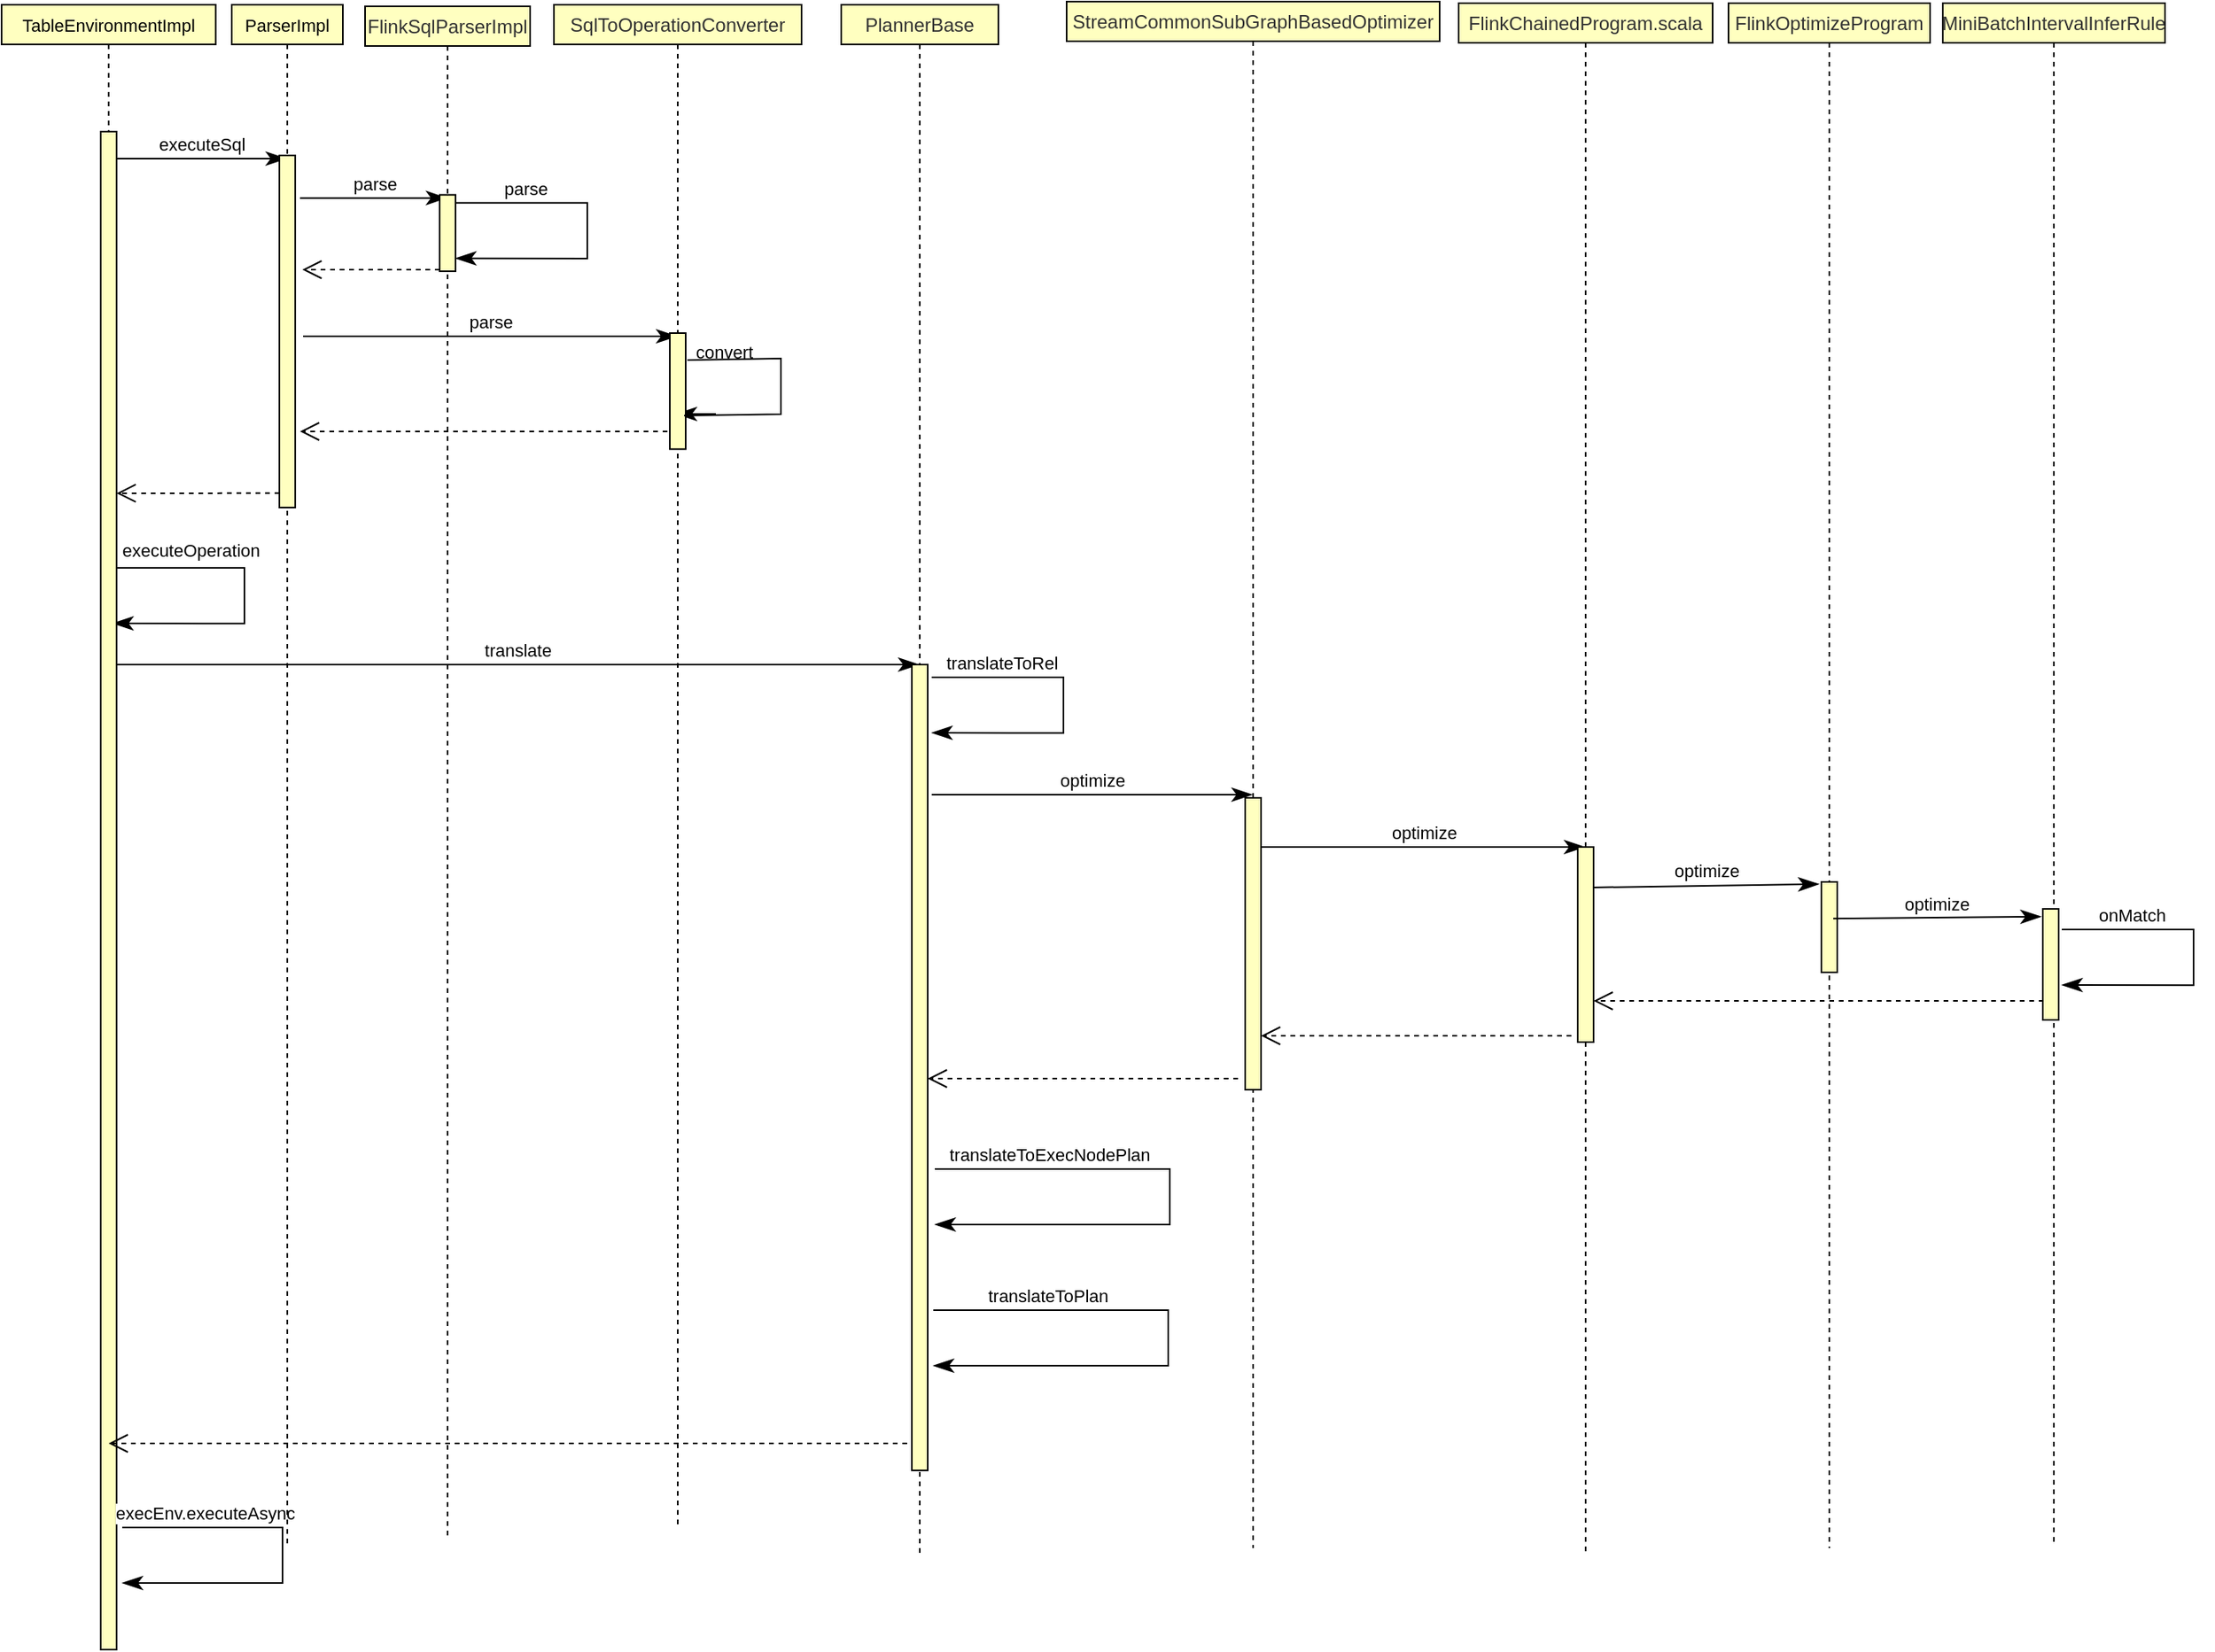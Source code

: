 <mxfile version="15.8.6" type="github">
  <diagram id="hQnVQ_uG6fv_r-b64lrz" name="第 1 页">
    <mxGraphModel dx="2066" dy="1994" grid="0" gridSize="10" guides="1" tooltips="1" connect="1" arrows="1" fold="1" page="0" pageScale="1" pageWidth="827" pageHeight="1169" math="0" shadow="0">
      <root>
        <mxCell id="0" />
        <mxCell id="1" parent="0" />
        <mxCell id="LxIuB8-cTld5doaONpnr-7" value="&lt;font style=&quot;font-size: 11px&quot;&gt;TableEnvironmentImpl&lt;/font&gt;" style="shape=umlLifeline;perimeter=lifelinePerimeter;whiteSpace=wrap;html=1;container=1;collapsible=0;recursiveResize=0;outlineConnect=0;rounded=0;strokeColor=#000000;gradientColor=none;size=25;fillColor=#FFFFC0;" vertex="1" parent="1">
          <mxGeometry x="-264" y="-800" width="134.89" height="1037" as="geometry" />
        </mxCell>
        <mxCell id="LxIuB8-cTld5doaONpnr-14" value="executeSql" style="html=1;verticalAlign=bottom;endArrow=classicThin;rounded=1;shadow=0;sketch=0;fontSize=11;startSize=8;endSize=10;sourcePerimeterSpacing=14;targetPerimeterSpacing=19;strokeColor=#000000;strokeWidth=1;jumpStyle=none;jumpSize=17;endFill=1;" edge="1" parent="LxIuB8-cTld5doaONpnr-7" target="LxIuB8-cTld5doaONpnr-13">
          <mxGeometry width="80" relative="1" as="geometry">
            <mxPoint x="71" y="97" as="sourcePoint" />
            <mxPoint x="151" y="97" as="targetPoint" />
          </mxGeometry>
        </mxCell>
        <mxCell id="LxIuB8-cTld5doaONpnr-38" value="&lt;font color=&quot;rgba(0, 0, 0, 0)&quot; face=&quot;monospace&quot;&gt;&lt;span style=&quot;font-size: 0px&quot;&gt;executeOperatio&lt;/span&gt;&lt;/font&gt;" style="html=1;verticalAlign=bottom;endArrow=classicThin;rounded=0;shadow=0;sketch=0;fontSize=11;startSize=8;endSize=10;sourcePerimeterSpacing=14;targetPerimeterSpacing=19;strokeColor=#000000;strokeWidth=1;jumpStyle=none;jumpSize=17;endFill=1;" edge="1" parent="LxIuB8-cTld5doaONpnr-7">
          <mxGeometry x="-0.565" width="80" relative="1" as="geometry">
            <mxPoint x="70" y="355.0" as="sourcePoint" />
            <mxPoint x="70" y="390.0" as="targetPoint" />
            <Array as="points">
              <mxPoint x="153" y="355" />
              <mxPoint x="153" y="390.17" />
            </Array>
            <mxPoint as="offset" />
          </mxGeometry>
        </mxCell>
        <mxCell id="LxIuB8-cTld5doaONpnr-39" value="executeOperation" style="edgeLabel;html=1;align=center;verticalAlign=middle;resizable=0;points=[];fontFamily=Helvetica;" vertex="1" connectable="0" parent="LxIuB8-cTld5doaONpnr-38">
          <mxGeometry x="-0.573" y="4" relative="1" as="geometry">
            <mxPoint x="6" y="-7" as="offset" />
          </mxGeometry>
        </mxCell>
        <mxCell id="LxIuB8-cTld5doaONpnr-45" value="" style="html=1;points=[];perimeter=orthogonalPerimeter;rounded=0;strokeColor=#000000;fillColor=#FFFFC0;" vertex="1" parent="LxIuB8-cTld5doaONpnr-7">
          <mxGeometry x="62.44" y="80" width="10" height="957" as="geometry" />
        </mxCell>
        <mxCell id="LxIuB8-cTld5doaONpnr-46" value="translate" style="html=1;verticalAlign=bottom;endArrow=classicThin;rounded=1;shadow=0;sketch=0;fontSize=11;startSize=8;endSize=10;sourcePerimeterSpacing=14;targetPerimeterSpacing=19;strokeColor=#000000;strokeWidth=1;jumpStyle=none;jumpSize=17;endFill=1;" edge="1" parent="LxIuB8-cTld5doaONpnr-7">
          <mxGeometry width="80" relative="1" as="geometry">
            <mxPoint x="72.44" y="416" as="sourcePoint" />
            <mxPoint x="578" y="416" as="targetPoint" />
          </mxGeometry>
        </mxCell>
        <mxCell id="LxIuB8-cTld5doaONpnr-74" value="" style="html=1;verticalAlign=bottom;endArrow=open;rounded=0;shadow=0;sketch=0;fontSize=11;startSize=8;endSize=10;sourcePerimeterSpacing=19;targetPerimeterSpacing=14;strokeColor=#000000;strokeWidth=1;jumpStyle=none;jumpSize=17;endFill=0;dashed=1;exitX=0;exitY=0.959;exitDx=0;exitDy=0;exitPerimeter=0;" edge="1" parent="LxIuB8-cTld5doaONpnr-7" source="LxIuB8-cTld5doaONpnr-15">
          <mxGeometry width="80" relative="1" as="geometry">
            <mxPoint x="309.94" y="308" as="sourcePoint" />
            <mxPoint x="72.44" y="308" as="targetPoint" />
          </mxGeometry>
        </mxCell>
        <mxCell id="LxIuB8-cTld5doaONpnr-78" value="&lt;span style=&quot;font-size: 11px&quot;&gt;execEnv.executeAsync&lt;/span&gt;" style="html=1;verticalAlign=bottom;endArrow=classicThin;rounded=0;shadow=0;sketch=0;fontSize=11;startSize=8;endSize=10;sourcePerimeterSpacing=14;targetPerimeterSpacing=19;strokeColor=#000000;strokeWidth=1;jumpStyle=none;jumpSize=17;endFill=1;" edge="1" parent="LxIuB8-cTld5doaONpnr-7">
          <mxGeometry x="-0.565" width="80" relative="1" as="geometry">
            <mxPoint x="76" y="960" as="sourcePoint" />
            <mxPoint x="76" y="995" as="targetPoint" />
            <Array as="points">
              <mxPoint x="177" y="960" />
              <mxPoint x="177" y="995" />
            </Array>
            <mxPoint as="offset" />
          </mxGeometry>
        </mxCell>
        <mxCell id="LxIuB8-cTld5doaONpnr-13" value="&lt;font style=&quot;font-size: 11px&quot;&gt;ParserImpl&lt;/font&gt;" style="shape=umlLifeline;perimeter=lifelinePerimeter;whiteSpace=wrap;html=1;container=1;collapsible=0;recursiveResize=0;outlineConnect=0;rounded=0;strokeColor=#000000;gradientColor=none;size=25;fillColor=#FFFFC0;" vertex="1" parent="1">
          <mxGeometry x="-119" y="-800" width="70" height="970" as="geometry" />
        </mxCell>
        <mxCell id="LxIuB8-cTld5doaONpnr-15" value="" style="html=1;points=[];perimeter=orthogonalPerimeter;rounded=0;strokeColor=#000000;fillColor=#FFFFC0;" vertex="1" parent="LxIuB8-cTld5doaONpnr-13">
          <mxGeometry x="30" y="95" width="10" height="222" as="geometry" />
        </mxCell>
        <mxCell id="LxIuB8-cTld5doaONpnr-30" value="parse" style="html=1;verticalAlign=bottom;endArrow=classicThin;rounded=1;shadow=0;sketch=0;fontSize=11;startSize=8;endSize=10;sourcePerimeterSpacing=14;targetPerimeterSpacing=19;strokeColor=#000000;strokeWidth=1;jumpStyle=none;jumpSize=17;endFill=1;" edge="1" parent="LxIuB8-cTld5doaONpnr-13" target="LxIuB8-cTld5doaONpnr-25">
          <mxGeometry width="80" relative="1" as="geometry">
            <mxPoint x="45" y="209" as="sourcePoint" />
            <mxPoint x="153.5" y="209" as="targetPoint" />
          </mxGeometry>
        </mxCell>
        <mxCell id="LxIuB8-cTld5doaONpnr-32" value="" style="html=1;verticalAlign=bottom;endArrow=open;rounded=0;shadow=0;sketch=0;fontSize=11;startSize=8;endSize=10;sourcePerimeterSpacing=19;targetPerimeterSpacing=14;strokeColor=#000000;strokeWidth=1;jumpStyle=none;jumpSize=17;endFill=0;dashed=1;" edge="1" parent="LxIuB8-cTld5doaONpnr-13" source="LxIuB8-cTld5doaONpnr-25">
          <mxGeometry width="80" relative="1" as="geometry">
            <mxPoint x="129.5" y="269.0" as="sourcePoint" />
            <mxPoint x="43" y="269.0" as="targetPoint" />
          </mxGeometry>
        </mxCell>
        <mxCell id="LxIuB8-cTld5doaONpnr-17" value="&lt;span style=&quot;color: rgb(50 , 50 , 50) ; background-color: rgba(255 , 255 , 255 , 0.01)&quot;&gt;FlinkSqlParserImpl&lt;/span&gt;" style="shape=umlLifeline;perimeter=lifelinePerimeter;whiteSpace=wrap;html=1;container=1;collapsible=0;recursiveResize=0;outlineConnect=0;rounded=0;strokeColor=#000000;gradientColor=none;size=25;fillColor=#FFFFC0;" vertex="1" parent="1">
          <mxGeometry x="-35" y="-799" width="104" height="967" as="geometry" />
        </mxCell>
        <mxCell id="LxIuB8-cTld5doaONpnr-19" value="parse" style="html=1;verticalAlign=bottom;endArrow=classicThin;rounded=1;shadow=0;sketch=0;fontSize=11;startSize=8;endSize=10;sourcePerimeterSpacing=14;targetPerimeterSpacing=19;strokeColor=#000000;strokeWidth=1;jumpStyle=none;jumpSize=17;endFill=1;" edge="1" parent="LxIuB8-cTld5doaONpnr-17" target="LxIuB8-cTld5doaONpnr-17">
          <mxGeometry width="80" relative="1" as="geometry">
            <mxPoint x="-41" y="120.83" as="sourcePoint" />
            <mxPoint x="51" y="120.83" as="targetPoint" />
          </mxGeometry>
        </mxCell>
        <mxCell id="LxIuB8-cTld5doaONpnr-22" value="" style="html=1;points=[];perimeter=orthogonalPerimeter;rounded=0;strokeColor=#000000;fillColor=#FFFFC0;" vertex="1" parent="LxIuB8-cTld5doaONpnr-17">
          <mxGeometry x="47" y="118.83" width="10" height="48.17" as="geometry" />
        </mxCell>
        <mxCell id="LxIuB8-cTld5doaONpnr-24" value="parse" style="html=1;verticalAlign=bottom;endArrow=classicThin;rounded=0;shadow=0;sketch=0;fontSize=11;startSize=8;endSize=10;sourcePerimeterSpacing=14;targetPerimeterSpacing=19;strokeColor=#000000;strokeWidth=1;jumpStyle=none;jumpSize=17;endFill=1;" edge="1" parent="LxIuB8-cTld5doaONpnr-17">
          <mxGeometry x="-0.565" width="80" relative="1" as="geometry">
            <mxPoint x="57" y="123.83" as="sourcePoint" />
            <mxPoint x="57" y="158.83" as="targetPoint" />
            <Array as="points">
              <mxPoint x="140" y="123.83" />
              <mxPoint x="140" y="159" />
            </Array>
            <mxPoint as="offset" />
          </mxGeometry>
        </mxCell>
        <mxCell id="LxIuB8-cTld5doaONpnr-29" value="" style="html=1;verticalAlign=bottom;endArrow=open;rounded=0;shadow=0;sketch=0;fontSize=11;startSize=8;endSize=10;sourcePerimeterSpacing=19;targetPerimeterSpacing=14;strokeColor=#000000;strokeWidth=1;jumpStyle=none;jumpSize=17;endFill=0;dashed=1;" edge="1" parent="LxIuB8-cTld5doaONpnr-17">
          <mxGeometry width="80" relative="1" as="geometry">
            <mxPoint x="47" y="166.0" as="sourcePoint" />
            <mxPoint x="-39.5" y="166.0" as="targetPoint" />
          </mxGeometry>
        </mxCell>
        <mxCell id="LxIuB8-cTld5doaONpnr-25" value="&lt;font color=&quot;#323232&quot;&gt;SqlToOperationConverter&lt;/font&gt;" style="shape=umlLifeline;perimeter=lifelinePerimeter;whiteSpace=wrap;html=1;container=1;collapsible=0;recursiveResize=0;outlineConnect=0;rounded=0;strokeColor=#000000;gradientColor=none;size=25;fillColor=#FFFFC0;" vertex="1" parent="1">
          <mxGeometry x="84" y="-800" width="156" height="958" as="geometry" />
        </mxCell>
        <mxCell id="LxIuB8-cTld5doaONpnr-31" value="convert" style="html=1;verticalAlign=bottom;endArrow=classicThin;rounded=0;shadow=0;sketch=0;fontSize=11;startSize=8;endSize=10;targetPerimeterSpacing=19;strokeColor=#000000;strokeWidth=1;jumpStyle=none;jumpSize=17;endFill=1;startArrow=none;" edge="1" parent="LxIuB8-cTld5doaONpnr-25">
          <mxGeometry x="-1" y="-30" width="80" relative="1" as="geometry">
            <mxPoint x="102" y="258" as="sourcePoint" />
            <mxPoint x="77" y="258" as="targetPoint" />
            <Array as="points" />
            <mxPoint x="5" as="offset" />
          </mxGeometry>
        </mxCell>
        <mxCell id="LxIuB8-cTld5doaONpnr-77" value="" style="html=1;verticalAlign=bottom;endArrow=open;rounded=0;shadow=0;sketch=0;fontSize=11;startSize=8;endSize=10;sourcePerimeterSpacing=19;targetPerimeterSpacing=14;strokeColor=#000000;strokeWidth=1;jumpStyle=none;jumpSize=17;endFill=0;dashed=1;" edge="1" parent="LxIuB8-cTld5doaONpnr-25" target="LxIuB8-cTld5doaONpnr-7">
          <mxGeometry width="80" relative="1" as="geometry">
            <mxPoint x="222.5" y="907" as="sourcePoint" />
            <mxPoint x="-15" y="907" as="targetPoint" />
          </mxGeometry>
        </mxCell>
        <mxCell id="LxIuB8-cTld5doaONpnr-27" value="" style="html=1;points=[];perimeter=orthogonalPerimeter;rounded=0;strokeColor=#000000;fillColor=#FFFFC0;" vertex="1" parent="1">
          <mxGeometry x="157" y="-593" width="10" height="73.17" as="geometry" />
        </mxCell>
        <mxCell id="LxIuB8-cTld5doaONpnr-33" value="" style="html=1;verticalAlign=bottom;endArrow=none;rounded=0;shadow=0;sketch=0;fontSize=11;startSize=8;endSize=10;sourcePerimeterSpacing=14;strokeColor=#000000;strokeWidth=1;jumpStyle=none;jumpSize=17;endFill=1;exitX=1.1;exitY=0.232;exitDx=0;exitDy=0;exitPerimeter=0;entryX=0.9;entryY=0.711;entryDx=0;entryDy=0;entryPerimeter=0;" edge="1" parent="1" source="LxIuB8-cTld5doaONpnr-27" target="LxIuB8-cTld5doaONpnr-27">
          <mxGeometry x="-0.565" width="80" relative="1" as="geometry">
            <mxPoint x="176" y="-577" as="sourcePoint" />
            <mxPoint x="144" y="-542" as="targetPoint" />
            <Array as="points">
              <mxPoint x="227" y="-577" />
              <mxPoint x="227" y="-541.83" />
            </Array>
            <mxPoint as="offset" />
          </mxGeometry>
        </mxCell>
        <mxCell id="LxIuB8-cTld5doaONpnr-40" value="&lt;font color=&quot;#323232&quot;&gt;PlannerBase&lt;/font&gt;" style="shape=umlLifeline;perimeter=lifelinePerimeter;whiteSpace=wrap;html=1;container=1;collapsible=0;recursiveResize=0;outlineConnect=0;rounded=0;strokeColor=#000000;gradientColor=none;size=25;fillColor=#FFFFC0;" vertex="1" parent="1">
          <mxGeometry x="265" y="-800" width="99" height="977" as="geometry" />
        </mxCell>
        <mxCell id="LxIuB8-cTld5doaONpnr-43" value="" style="html=1;points=[];perimeter=orthogonalPerimeter;rounded=0;strokeColor=#000000;fillColor=#FFFFC0;" vertex="1" parent="LxIuB8-cTld5doaONpnr-40">
          <mxGeometry x="44.5" y="416" width="10" height="508" as="geometry" />
        </mxCell>
        <mxCell id="LxIuB8-cTld5doaONpnr-52" value="optimize" style="html=1;verticalAlign=bottom;endArrow=classicThin;rounded=1;shadow=0;sketch=0;fontSize=11;startSize=8;endSize=10;sourcePerimeterSpacing=14;targetPerimeterSpacing=19;strokeColor=#000000;strokeWidth=1;jumpStyle=none;jumpSize=17;endFill=1;" edge="1" parent="LxIuB8-cTld5doaONpnr-40" target="LxIuB8-cTld5doaONpnr-49">
          <mxGeometry width="80" relative="1" as="geometry">
            <mxPoint x="57" y="498" as="sourcePoint" />
            <mxPoint x="165.5" y="498" as="targetPoint" />
          </mxGeometry>
        </mxCell>
        <mxCell id="LxIuB8-cTld5doaONpnr-71" value="" style="html=1;verticalAlign=bottom;endArrow=open;rounded=0;shadow=0;sketch=0;fontSize=11;startSize=8;endSize=10;sourcePerimeterSpacing=19;targetPerimeterSpacing=14;strokeColor=#000000;strokeWidth=1;jumpStyle=none;jumpSize=17;endFill=0;dashed=1;" edge="1" parent="LxIuB8-cTld5doaONpnr-40">
          <mxGeometry width="80" relative="1" as="geometry">
            <mxPoint x="250" y="677" as="sourcePoint" />
            <mxPoint x="54.5" y="677" as="targetPoint" />
          </mxGeometry>
        </mxCell>
        <mxCell id="LxIuB8-cTld5doaONpnr-75" value="translateToExecNodePlan" style="html=1;verticalAlign=bottom;endArrow=classicThin;rounded=0;shadow=0;sketch=0;fontSize=11;startSize=8;endSize=10;sourcePerimeterSpacing=14;targetPerimeterSpacing=19;strokeColor=#000000;strokeWidth=1;jumpStyle=none;jumpSize=17;endFill=1;" edge="1" parent="LxIuB8-cTld5doaONpnr-40">
          <mxGeometry x="-0.565" width="80" relative="1" as="geometry">
            <mxPoint x="59" y="734" as="sourcePoint" />
            <mxPoint x="59" y="769" as="targetPoint" />
            <Array as="points">
              <mxPoint x="207" y="734" />
              <mxPoint x="207" y="769" />
            </Array>
            <mxPoint as="offset" />
          </mxGeometry>
        </mxCell>
        <mxCell id="LxIuB8-cTld5doaONpnr-44" value="translateToRel" style="html=1;verticalAlign=bottom;endArrow=classicThin;rounded=0;shadow=0;sketch=0;fontSize=11;startSize=8;endSize=10;sourcePerimeterSpacing=14;targetPerimeterSpacing=19;strokeColor=#000000;strokeWidth=1;jumpStyle=none;jumpSize=17;endFill=1;" edge="1" parent="1">
          <mxGeometry x="-0.565" width="80" relative="1" as="geometry">
            <mxPoint x="322" y="-376.0" as="sourcePoint" />
            <mxPoint x="322" y="-341.0" as="targetPoint" />
            <Array as="points">
              <mxPoint x="405" y="-376.0" />
              <mxPoint x="405" y="-340.83" />
            </Array>
            <mxPoint as="offset" />
          </mxGeometry>
        </mxCell>
        <mxCell id="LxIuB8-cTld5doaONpnr-49" value="&lt;font color=&quot;#323232&quot;&gt;StreamCommonSubGraphBasedOptimizer&lt;/font&gt;" style="shape=umlLifeline;perimeter=lifelinePerimeter;whiteSpace=wrap;html=1;container=1;collapsible=0;recursiveResize=0;outlineConnect=0;rounded=0;strokeColor=#000000;gradientColor=none;size=25;fillColor=#FFFFC0;" vertex="1" parent="1">
          <mxGeometry x="407" y="-802" width="235" height="975" as="geometry" />
        </mxCell>
        <mxCell id="LxIuB8-cTld5doaONpnr-53" value="" style="html=1;points=[];perimeter=orthogonalPerimeter;rounded=0;strokeColor=#000000;fillColor=#FFFFC0;" vertex="1" parent="LxIuB8-cTld5doaONpnr-49">
          <mxGeometry x="112.5" y="502" width="10" height="184" as="geometry" />
        </mxCell>
        <mxCell id="LxIuB8-cTld5doaONpnr-58" value="optimize" style="html=1;verticalAlign=bottom;endArrow=classicThin;rounded=1;shadow=0;sketch=0;fontSize=11;startSize=8;endSize=10;sourcePerimeterSpacing=14;targetPerimeterSpacing=19;strokeColor=#000000;strokeWidth=1;jumpStyle=none;jumpSize=17;endFill=1;" edge="1" parent="LxIuB8-cTld5doaONpnr-49" target="LxIuB8-cTld5doaONpnr-56">
          <mxGeometry width="80" relative="1" as="geometry">
            <mxPoint x="122.5" y="533" as="sourcePoint" />
            <mxPoint x="231" y="533" as="targetPoint" />
          </mxGeometry>
        </mxCell>
        <mxCell id="LxIuB8-cTld5doaONpnr-69" value="" style="html=1;verticalAlign=bottom;endArrow=open;rounded=0;shadow=0;sketch=0;fontSize=11;startSize=8;endSize=10;sourcePerimeterSpacing=19;targetPerimeterSpacing=14;strokeColor=#000000;strokeWidth=1;jumpStyle=none;jumpSize=17;endFill=0;dashed=1;" edge="1" parent="LxIuB8-cTld5doaONpnr-49">
          <mxGeometry width="80" relative="1" as="geometry">
            <mxPoint x="318" y="652" as="sourcePoint" />
            <mxPoint x="122.5" y="652" as="targetPoint" />
          </mxGeometry>
        </mxCell>
        <mxCell id="LxIuB8-cTld5doaONpnr-56" value="&lt;font color=&quot;#323232&quot;&gt;FlinkChainedProgram.scala&lt;/font&gt;" style="shape=umlLifeline;perimeter=lifelinePerimeter;whiteSpace=wrap;html=1;container=1;collapsible=0;recursiveResize=0;outlineConnect=0;rounded=0;strokeColor=#000000;gradientColor=none;size=25;fillColor=#FFFFC0;" vertex="1" parent="1">
          <mxGeometry x="654" y="-801" width="160" height="976" as="geometry" />
        </mxCell>
        <mxCell id="LxIuB8-cTld5doaONpnr-57" value="" style="html=1;points=[];perimeter=orthogonalPerimeter;rounded=0;strokeColor=#000000;fillColor=#FFFFC0;" vertex="1" parent="LxIuB8-cTld5doaONpnr-56">
          <mxGeometry x="75" y="532" width="10" height="123" as="geometry" />
        </mxCell>
        <mxCell id="LxIuB8-cTld5doaONpnr-62" value="optimize" style="html=1;verticalAlign=bottom;endArrow=classicThin;rounded=1;shadow=0;sketch=0;fontSize=11;startSize=8;endSize=10;sourcePerimeterSpacing=14;targetPerimeterSpacing=19;strokeColor=#000000;strokeWidth=1;jumpStyle=none;jumpSize=17;endFill=1;entryX=-0.15;entryY=0.024;entryDx=0;entryDy=0;entryPerimeter=0;" edge="1" parent="LxIuB8-cTld5doaONpnr-56" target="LxIuB8-cTld5doaONpnr-61">
          <mxGeometry width="80" relative="1" as="geometry">
            <mxPoint x="85" y="557.5" as="sourcePoint" />
            <mxPoint x="289" y="557.5" as="targetPoint" />
          </mxGeometry>
        </mxCell>
        <mxCell id="LxIuB8-cTld5doaONpnr-68" value="" style="html=1;verticalAlign=bottom;endArrow=open;rounded=0;shadow=0;sketch=0;fontSize=11;startSize=8;endSize=10;sourcePerimeterSpacing=19;targetPerimeterSpacing=14;strokeColor=#000000;strokeWidth=1;jumpStyle=none;jumpSize=17;endFill=0;dashed=1;" edge="1" parent="LxIuB8-cTld5doaONpnr-56" source="LxIuB8-cTld5doaONpnr-63">
          <mxGeometry width="80" relative="1" as="geometry">
            <mxPoint x="322.5" y="629" as="sourcePoint" />
            <mxPoint x="85" y="629" as="targetPoint" />
          </mxGeometry>
        </mxCell>
        <mxCell id="LxIuB8-cTld5doaONpnr-59" value="&lt;font color=&quot;#323232&quot;&gt;FlinkOptimizeProgram&lt;/font&gt;" style="shape=umlLifeline;perimeter=lifelinePerimeter;whiteSpace=wrap;html=1;container=1;collapsible=0;recursiveResize=0;outlineConnect=0;rounded=0;strokeColor=#000000;gradientColor=none;size=25;fillColor=#FFFFC0;" vertex="1" parent="1">
          <mxGeometry x="824" y="-801" width="127" height="974" as="geometry" />
        </mxCell>
        <mxCell id="LxIuB8-cTld5doaONpnr-61" value="" style="html=1;points=[];perimeter=orthogonalPerimeter;rounded=0;strokeColor=#000000;fillColor=#FFFFC0;" vertex="1" parent="LxIuB8-cTld5doaONpnr-59">
          <mxGeometry x="58.5" y="554" width="10" height="57" as="geometry" />
        </mxCell>
        <mxCell id="LxIuB8-cTld5doaONpnr-65" value="optimize" style="html=1;verticalAlign=bottom;endArrow=classicThin;rounded=1;shadow=0;sketch=0;fontSize=11;startSize=8;endSize=10;sourcePerimeterSpacing=14;targetPerimeterSpacing=19;strokeColor=#000000;strokeWidth=1;jumpStyle=none;jumpSize=17;endFill=1;entryX=-0.1;entryY=0.07;entryDx=0;entryDy=0;entryPerimeter=0;" edge="1" parent="LxIuB8-cTld5doaONpnr-59" target="LxIuB8-cTld5doaONpnr-64">
          <mxGeometry width="80" relative="1" as="geometry">
            <mxPoint x="66" y="577.13" as="sourcePoint" />
            <mxPoint x="208" y="574.998" as="targetPoint" />
          </mxGeometry>
        </mxCell>
        <mxCell id="LxIuB8-cTld5doaONpnr-63" value="&lt;font color=&quot;#323232&quot;&gt;MiniBatchIntervalInferRule&lt;/font&gt;" style="shape=umlLifeline;perimeter=lifelinePerimeter;whiteSpace=wrap;html=1;container=1;collapsible=0;recursiveResize=0;outlineConnect=0;rounded=0;strokeColor=#000000;gradientColor=none;size=25;fillColor=#FFFFC0;" vertex="1" parent="1">
          <mxGeometry x="959" y="-801" width="140" height="973" as="geometry" />
        </mxCell>
        <mxCell id="LxIuB8-cTld5doaONpnr-64" value="" style="html=1;points=[];perimeter=orthogonalPerimeter;rounded=0;strokeColor=#000000;fillColor=#FFFFC0;" vertex="1" parent="LxIuB8-cTld5doaONpnr-63">
          <mxGeometry x="63" y="571" width="10" height="70" as="geometry" />
        </mxCell>
        <mxCell id="LxIuB8-cTld5doaONpnr-67" value="onMatch" style="html=1;verticalAlign=bottom;endArrow=classicThin;rounded=0;shadow=0;sketch=0;fontSize=11;startSize=8;endSize=10;sourcePerimeterSpacing=14;targetPerimeterSpacing=19;strokeColor=#000000;strokeWidth=1;jumpStyle=none;jumpSize=17;endFill=1;" edge="1" parent="LxIuB8-cTld5doaONpnr-63">
          <mxGeometry x="-0.565" width="80" relative="1" as="geometry">
            <mxPoint x="75" y="584" as="sourcePoint" />
            <mxPoint x="75" y="619" as="targetPoint" />
            <Array as="points">
              <mxPoint x="158" y="584" />
              <mxPoint x="158" y="619.17" />
            </Array>
            <mxPoint as="offset" />
          </mxGeometry>
        </mxCell>
        <mxCell id="LxIuB8-cTld5doaONpnr-76" value="translateToPlan" style="html=1;verticalAlign=bottom;endArrow=classicThin;rounded=0;shadow=0;sketch=0;fontSize=11;startSize=8;endSize=10;sourcePerimeterSpacing=14;targetPerimeterSpacing=19;strokeColor=#000000;strokeWidth=1;jumpStyle=none;jumpSize=17;endFill=1;" edge="1" parent="1">
          <mxGeometry x="-0.565" width="80" relative="1" as="geometry">
            <mxPoint x="323" y="23" as="sourcePoint" />
            <mxPoint x="323" y="58" as="targetPoint" />
            <Array as="points">
              <mxPoint x="471" y="23" />
              <mxPoint x="471" y="58" />
            </Array>
            <mxPoint as="offset" />
          </mxGeometry>
        </mxCell>
      </root>
    </mxGraphModel>
  </diagram>
</mxfile>
